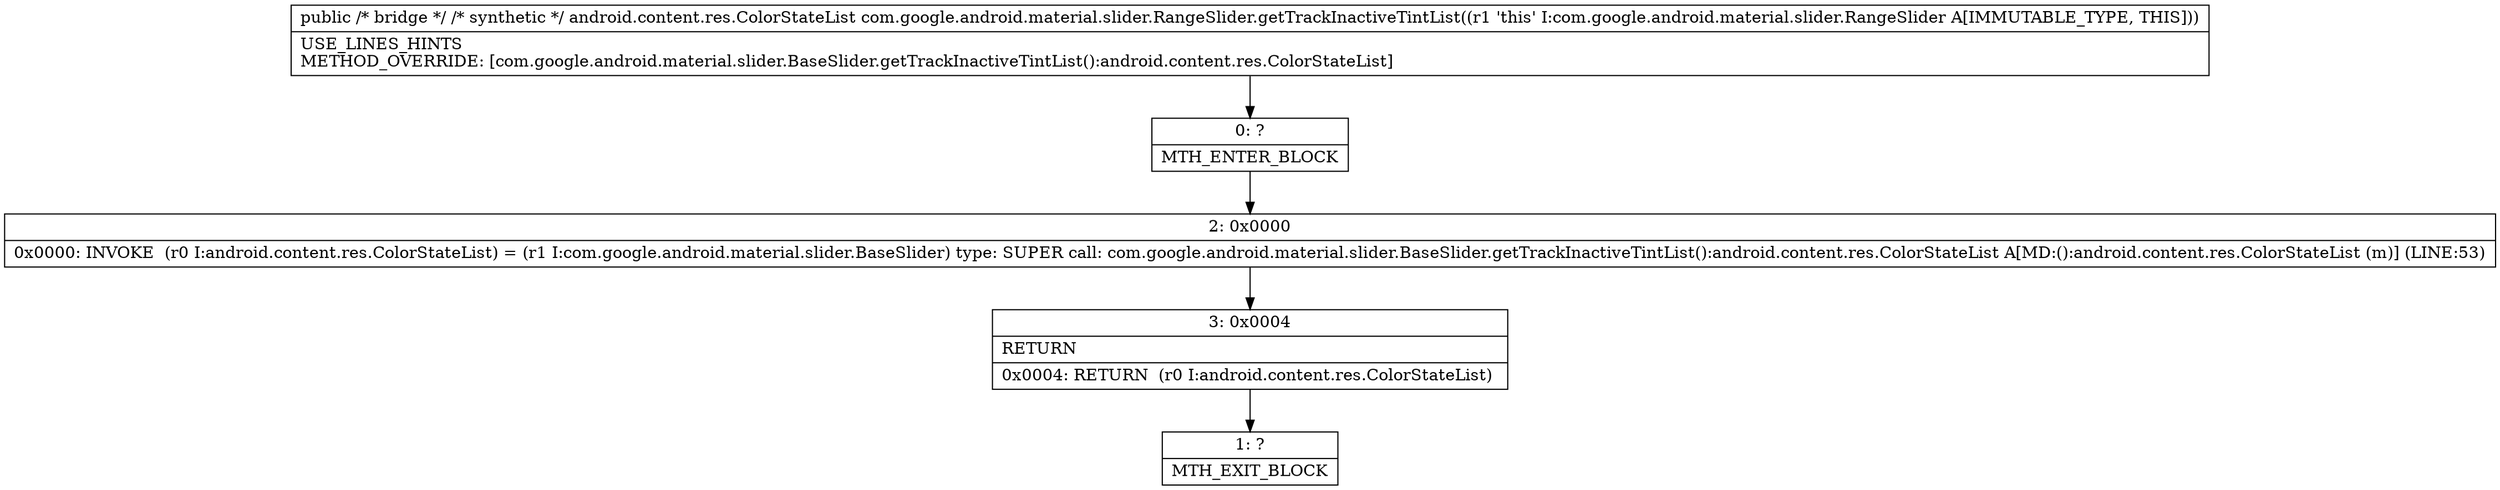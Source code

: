 digraph "CFG forcom.google.android.material.slider.RangeSlider.getTrackInactiveTintList()Landroid\/content\/res\/ColorStateList;" {
Node_0 [shape=record,label="{0\:\ ?|MTH_ENTER_BLOCK\l}"];
Node_2 [shape=record,label="{2\:\ 0x0000|0x0000: INVOKE  (r0 I:android.content.res.ColorStateList) = (r1 I:com.google.android.material.slider.BaseSlider) type: SUPER call: com.google.android.material.slider.BaseSlider.getTrackInactiveTintList():android.content.res.ColorStateList A[MD:():android.content.res.ColorStateList (m)] (LINE:53)\l}"];
Node_3 [shape=record,label="{3\:\ 0x0004|RETURN\l|0x0004: RETURN  (r0 I:android.content.res.ColorStateList) \l}"];
Node_1 [shape=record,label="{1\:\ ?|MTH_EXIT_BLOCK\l}"];
MethodNode[shape=record,label="{public \/* bridge *\/ \/* synthetic *\/ android.content.res.ColorStateList com.google.android.material.slider.RangeSlider.getTrackInactiveTintList((r1 'this' I:com.google.android.material.slider.RangeSlider A[IMMUTABLE_TYPE, THIS]))  | USE_LINES_HINTS\lMETHOD_OVERRIDE: [com.google.android.material.slider.BaseSlider.getTrackInactiveTintList():android.content.res.ColorStateList]\l}"];
MethodNode -> Node_0;Node_0 -> Node_2;
Node_2 -> Node_3;
Node_3 -> Node_1;
}

